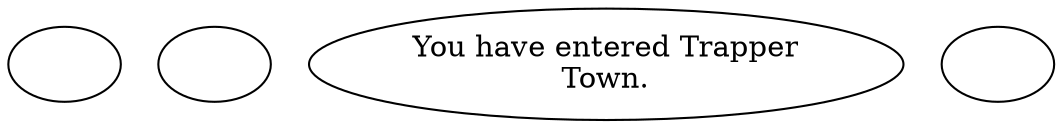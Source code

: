 digraph KLAMALL {
  "checkPartyMembersNearDoor" [style=filled       fillcolor="#FFFFFF"       color="#000000"]
  "checkPartyMembersNearDoor" [label=""]
  "start" [style=filled       fillcolor="#FFFFFF"       color="#000000"]
  "start" [label=""]
  "map_enter_p_proc" [style=filled       fillcolor="#FFFFFF"       color="#000000"]
  "map_enter_p_proc" [label="You have entered Trapper\nTown."]
  "map_update_p_proc" [style=filled       fillcolor="#FFFFFF"       color="#000000"]
  "map_update_p_proc" [label=""]
}